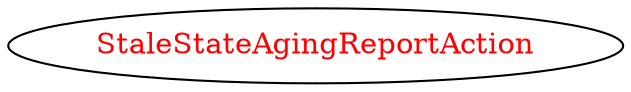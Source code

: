 digraph dependencyGraph {
 concentrate=true;
 ranksep="2.0";
 rankdir="LR"; 
 splines="ortho";
"StaleStateAgingReportAction" [fontcolor="red"];
}